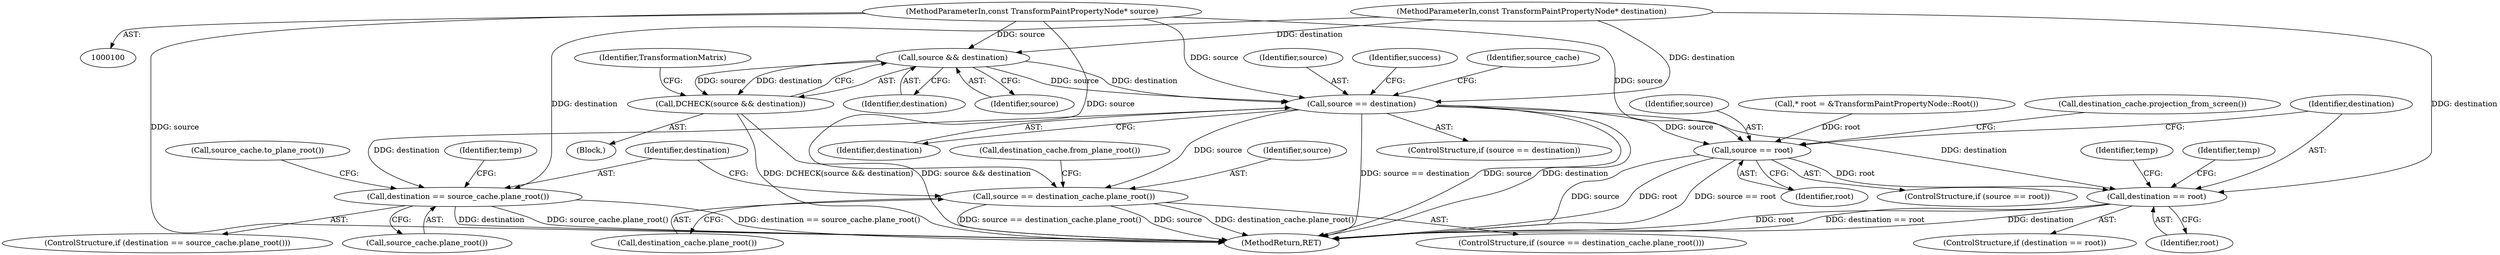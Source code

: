 digraph "0_Chrome_f911e11e7f6b5c0d6f5ee694a9871de6619889f7_45@pointer" {
"1000101" [label="(MethodParameterIn,const TransformPaintPropertyNode* source)"];
"1000106" [label="(Call,source && destination)"];
"1000105" [label="(Call,DCHECK(source && destination))"];
"1000118" [label="(Call,source == destination)"];
"1000144" [label="(Call,source == destination_cache.plane_root())"];
"1000150" [label="(Call,destination == source_cache.plane_root())"];
"1000180" [label="(Call,source == root)"];
"1000186" [label="(Call,destination == root)"];
"1000154" [label="(Call,source_cache.to_plane_root())"];
"1000101" [label="(MethodParameterIn,const TransformPaintPropertyNode* source)"];
"1000180" [label="(Call,source == root)"];
"1000117" [label="(ControlStructure,if (source == destination))"];
"1000119" [label="(Identifier,source)"];
"1000105" [label="(Call,DCHECK(source && destination))"];
"1000110" [label="(Identifier,TransformationMatrix)"];
"1000156" [label="(Identifier,temp)"];
"1000108" [label="(Identifier,destination)"];
"1000123" [label="(Identifier,success)"];
"1000118" [label="(Call,source == destination)"];
"1000186" [label="(Call,destination == root)"];
"1000203" [label="(MethodReturn,RET)"];
"1000129" [label="(Identifier,source_cache)"];
"1000150" [label="(Call,destination == source_cache.plane_root())"];
"1000151" [label="(Identifier,destination)"];
"1000106" [label="(Call,source && destination)"];
"1000185" [label="(ControlStructure,if (destination == root))"];
"1000107" [label="(Identifier,source)"];
"1000145" [label="(Identifier,source)"];
"1000149" [label="(ControlStructure,if (destination == source_cache.plane_root()))"];
"1000184" [label="(Call,destination_cache.projection_from_screen())"];
"1000104" [label="(Block,)"];
"1000187" [label="(Identifier,destination)"];
"1000152" [label="(Call,source_cache.plane_root())"];
"1000196" [label="(Identifier,temp)"];
"1000102" [label="(MethodParameterIn,const TransformPaintPropertyNode* destination)"];
"1000120" [label="(Identifier,destination)"];
"1000148" [label="(Call,destination_cache.from_plane_root())"];
"1000191" [label="(Identifier,temp)"];
"1000146" [label="(Call,destination_cache.plane_root())"];
"1000188" [label="(Identifier,root)"];
"1000143" [label="(ControlStructure,if (source == destination_cache.plane_root()))"];
"1000181" [label="(Identifier,source)"];
"1000182" [label="(Identifier,root)"];
"1000179" [label="(ControlStructure,if (source == root))"];
"1000172" [label="(Call,* root = &TransformPaintPropertyNode::Root())"];
"1000144" [label="(Call,source == destination_cache.plane_root())"];
"1000101" -> "1000100"  [label="AST: "];
"1000101" -> "1000203"  [label="DDG: source"];
"1000101" -> "1000106"  [label="DDG: source"];
"1000101" -> "1000118"  [label="DDG: source"];
"1000101" -> "1000144"  [label="DDG: source"];
"1000101" -> "1000180"  [label="DDG: source"];
"1000106" -> "1000105"  [label="AST: "];
"1000106" -> "1000107"  [label="CFG: "];
"1000106" -> "1000108"  [label="CFG: "];
"1000107" -> "1000106"  [label="AST: "];
"1000108" -> "1000106"  [label="AST: "];
"1000105" -> "1000106"  [label="CFG: "];
"1000106" -> "1000105"  [label="DDG: source"];
"1000106" -> "1000105"  [label="DDG: destination"];
"1000102" -> "1000106"  [label="DDG: destination"];
"1000106" -> "1000118"  [label="DDG: source"];
"1000106" -> "1000118"  [label="DDG: destination"];
"1000105" -> "1000104"  [label="AST: "];
"1000110" -> "1000105"  [label="CFG: "];
"1000105" -> "1000203"  [label="DDG: DCHECK(source && destination)"];
"1000105" -> "1000203"  [label="DDG: source && destination"];
"1000118" -> "1000117"  [label="AST: "];
"1000118" -> "1000120"  [label="CFG: "];
"1000119" -> "1000118"  [label="AST: "];
"1000120" -> "1000118"  [label="AST: "];
"1000123" -> "1000118"  [label="CFG: "];
"1000129" -> "1000118"  [label="CFG: "];
"1000118" -> "1000203"  [label="DDG: source == destination"];
"1000118" -> "1000203"  [label="DDG: source"];
"1000118" -> "1000203"  [label="DDG: destination"];
"1000102" -> "1000118"  [label="DDG: destination"];
"1000118" -> "1000144"  [label="DDG: source"];
"1000118" -> "1000150"  [label="DDG: destination"];
"1000118" -> "1000180"  [label="DDG: source"];
"1000118" -> "1000186"  [label="DDG: destination"];
"1000144" -> "1000143"  [label="AST: "];
"1000144" -> "1000146"  [label="CFG: "];
"1000145" -> "1000144"  [label="AST: "];
"1000146" -> "1000144"  [label="AST: "];
"1000148" -> "1000144"  [label="CFG: "];
"1000151" -> "1000144"  [label="CFG: "];
"1000144" -> "1000203"  [label="DDG: source == destination_cache.plane_root()"];
"1000144" -> "1000203"  [label="DDG: source"];
"1000144" -> "1000203"  [label="DDG: destination_cache.plane_root()"];
"1000150" -> "1000149"  [label="AST: "];
"1000150" -> "1000152"  [label="CFG: "];
"1000151" -> "1000150"  [label="AST: "];
"1000152" -> "1000150"  [label="AST: "];
"1000154" -> "1000150"  [label="CFG: "];
"1000156" -> "1000150"  [label="CFG: "];
"1000150" -> "1000203"  [label="DDG: destination"];
"1000150" -> "1000203"  [label="DDG: source_cache.plane_root()"];
"1000150" -> "1000203"  [label="DDG: destination == source_cache.plane_root()"];
"1000102" -> "1000150"  [label="DDG: destination"];
"1000180" -> "1000179"  [label="AST: "];
"1000180" -> "1000182"  [label="CFG: "];
"1000181" -> "1000180"  [label="AST: "];
"1000182" -> "1000180"  [label="AST: "];
"1000184" -> "1000180"  [label="CFG: "];
"1000187" -> "1000180"  [label="CFG: "];
"1000180" -> "1000203"  [label="DDG: source"];
"1000180" -> "1000203"  [label="DDG: root"];
"1000180" -> "1000203"  [label="DDG: source == root"];
"1000172" -> "1000180"  [label="DDG: root"];
"1000180" -> "1000186"  [label="DDG: root"];
"1000186" -> "1000185"  [label="AST: "];
"1000186" -> "1000188"  [label="CFG: "];
"1000187" -> "1000186"  [label="AST: "];
"1000188" -> "1000186"  [label="AST: "];
"1000191" -> "1000186"  [label="CFG: "];
"1000196" -> "1000186"  [label="CFG: "];
"1000186" -> "1000203"  [label="DDG: root"];
"1000186" -> "1000203"  [label="DDG: destination == root"];
"1000186" -> "1000203"  [label="DDG: destination"];
"1000102" -> "1000186"  [label="DDG: destination"];
}
